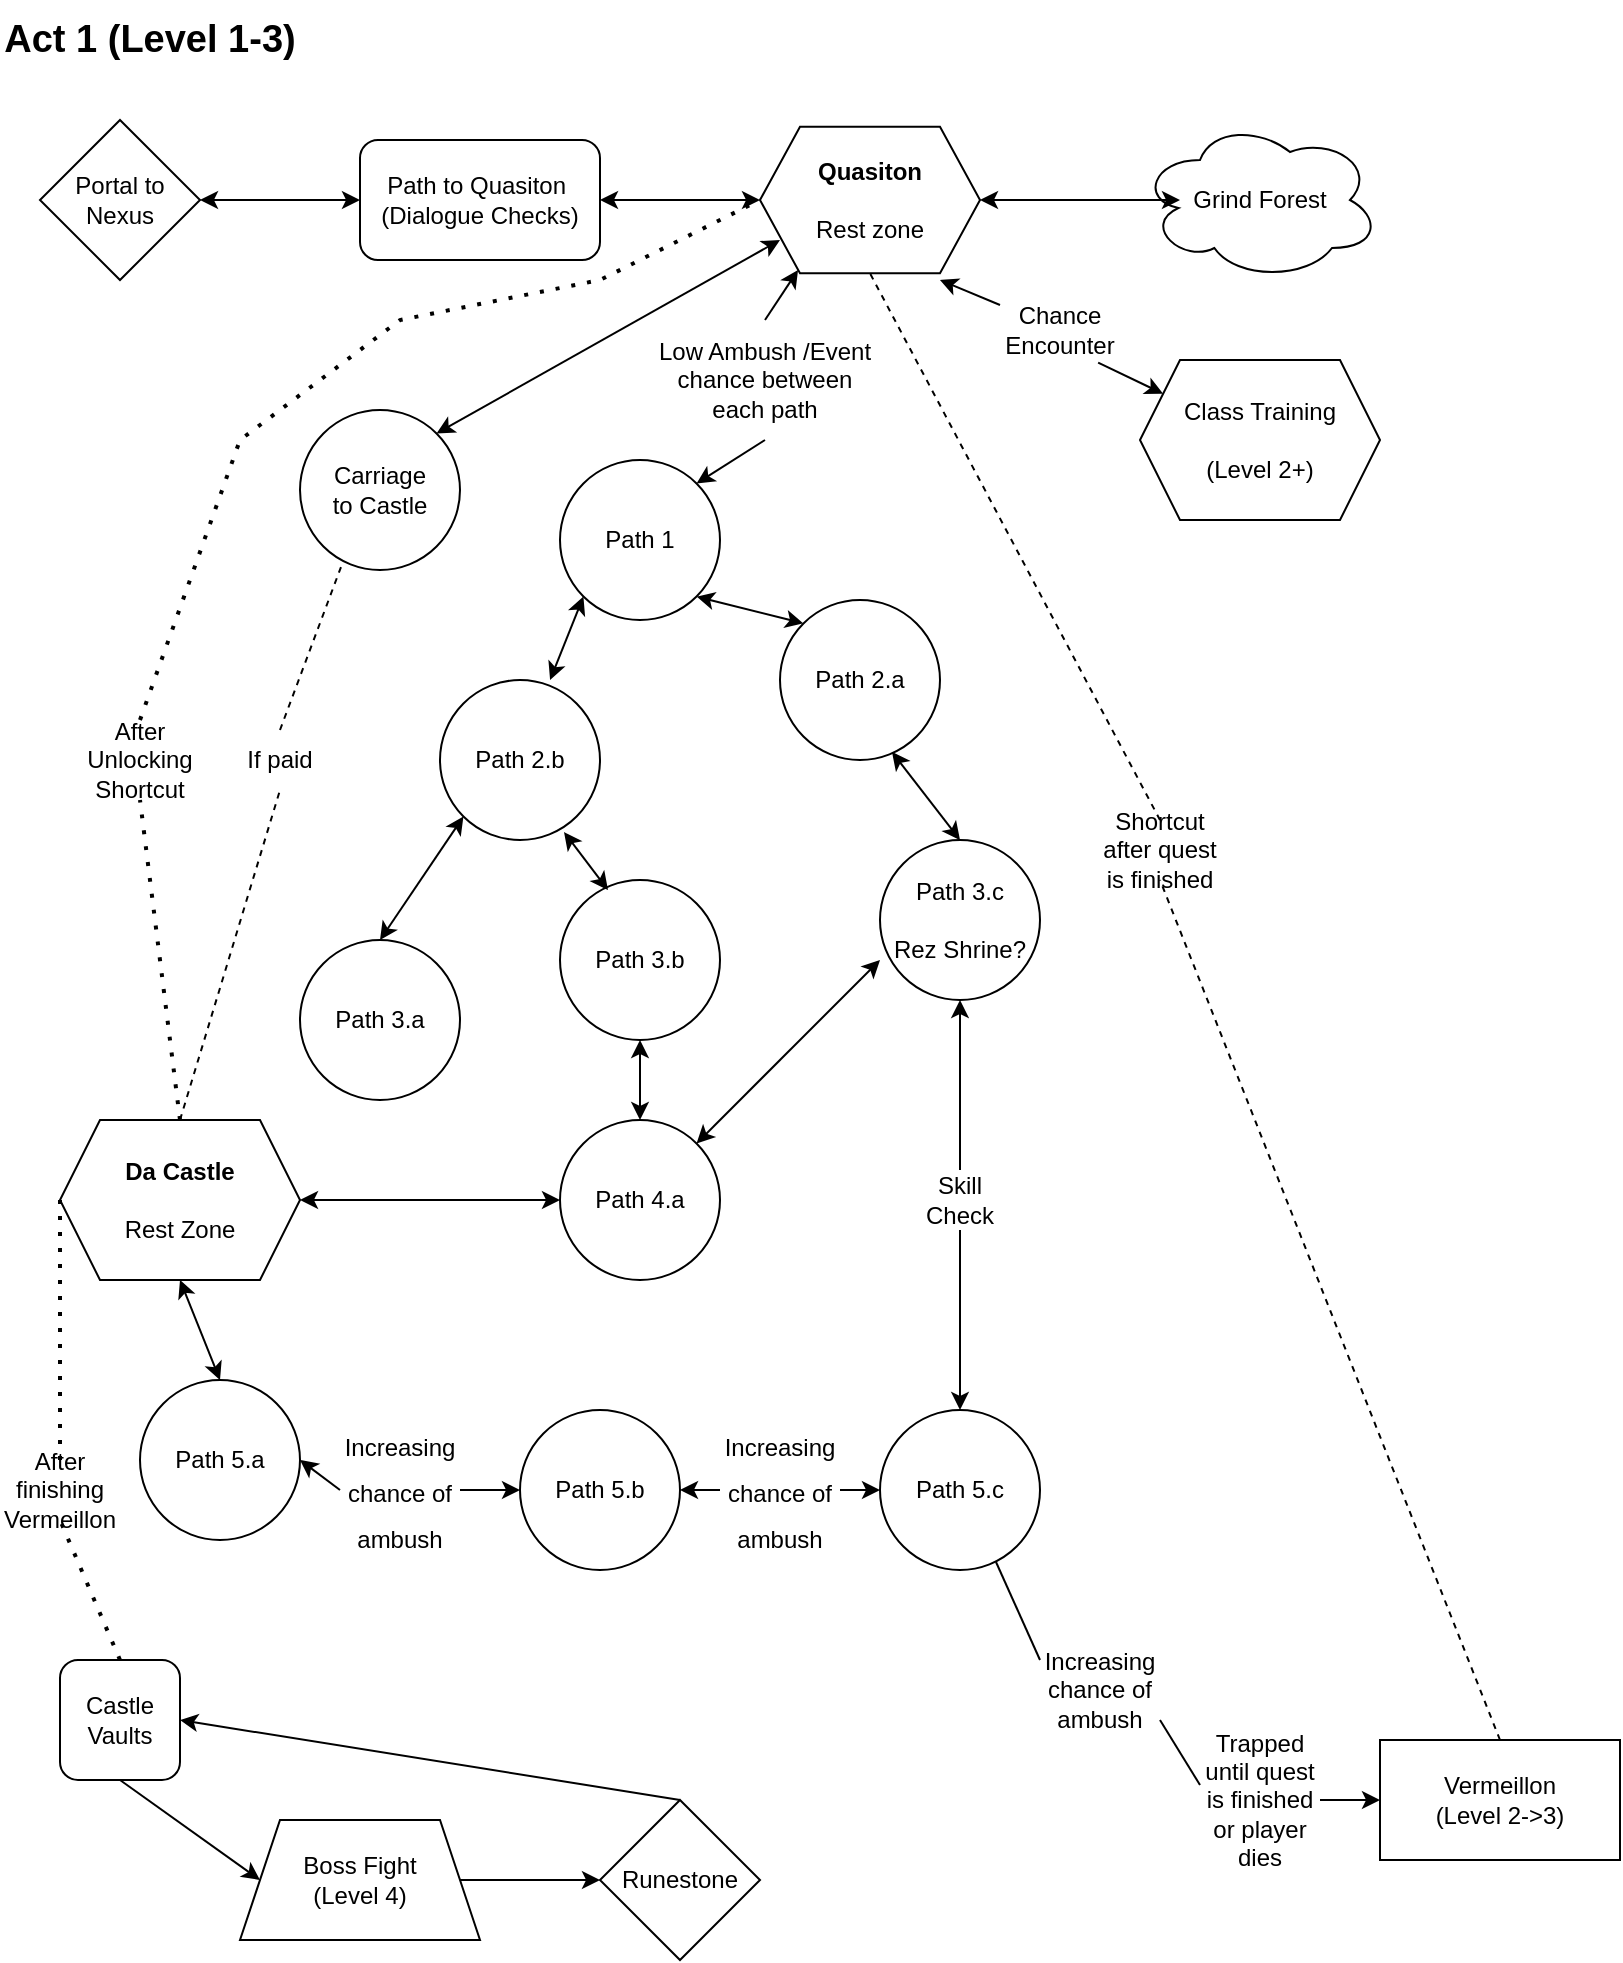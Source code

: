 <mxfile version="20.5.3" type="device" pages="5"><diagram id="CAfPNfvJpKKgjNNWgRK1" name="Act 1"><mxGraphModel dx="3081" dy="804" grid="1" gridSize="10" guides="1" tooltips="1" connect="1" arrows="1" fold="1" page="1" pageScale="1" pageWidth="850" pageHeight="1100" math="0" shadow="0"><root><mxCell id="0"/><mxCell id="1" parent="0"/><mxCell id="c_LZcreQ2dgx8ExvRIxe-1" value="Portal to Nexus" style="rhombus;whiteSpace=wrap;html=1;" vertex="1" parent="1"><mxGeometry x="-1660" y="80" width="80" height="80" as="geometry"/></mxCell><mxCell id="c_LZcreQ2dgx8ExvRIxe-2" value="" style="endArrow=classic;startArrow=classic;html=1;rounded=0;exitX=1;exitY=0.5;exitDx=0;exitDy=0;entryX=0;entryY=0.5;entryDx=0;entryDy=0;" edge="1" parent="1" source="c_LZcreQ2dgx8ExvRIxe-1" target="c_LZcreQ2dgx8ExvRIxe-5"><mxGeometry width="50" height="50" relative="1" as="geometry"><mxPoint x="-1580" y="120" as="sourcePoint"/><mxPoint x="-1210" y="350" as="targetPoint"/></mxGeometry></mxCell><mxCell id="c_LZcreQ2dgx8ExvRIxe-5" value="Path to Quasiton&amp;nbsp;&lt;br&gt;(Dialogue Checks)" style="rounded=1;whiteSpace=wrap;html=1;" vertex="1" parent="1"><mxGeometry x="-1500" y="90" width="120" height="60" as="geometry"/></mxCell><mxCell id="c_LZcreQ2dgx8ExvRIxe-6" value="&lt;b&gt;Quasiton&lt;/b&gt;&lt;br&gt;&lt;br&gt;Rest zone" style="shape=hexagon;perimeter=hexagonPerimeter2;whiteSpace=wrap;html=1;fixedSize=1;" vertex="1" parent="1"><mxGeometry x="-1300" y="83.34" width="110" height="73.33" as="geometry"/></mxCell><mxCell id="c_LZcreQ2dgx8ExvRIxe-7" value="" style="endArrow=classic;startArrow=classic;html=1;rounded=0;exitX=1;exitY=0.5;exitDx=0;exitDy=0;entryX=0;entryY=0.5;entryDx=0;entryDy=0;" edge="1" parent="1" source="c_LZcreQ2dgx8ExvRIxe-5" target="c_LZcreQ2dgx8ExvRIxe-6"><mxGeometry width="50" height="50" relative="1" as="geometry"><mxPoint x="-1360" y="150" as="sourcePoint"/><mxPoint x="-1310" y="100" as="targetPoint"/></mxGeometry></mxCell><mxCell id="c_LZcreQ2dgx8ExvRIxe-8" value="Grind Forest" style="ellipse;shape=cloud;whiteSpace=wrap;html=1;" vertex="1" parent="1"><mxGeometry x="-1110" y="80" width="120" height="80" as="geometry"/></mxCell><mxCell id="c_LZcreQ2dgx8ExvRIxe-9" value="" style="endArrow=classic;startArrow=classic;html=1;rounded=0;exitX=1;exitY=0.5;exitDx=0;exitDy=0;" edge="1" parent="1" source="c_LZcreQ2dgx8ExvRIxe-6"><mxGeometry width="50" height="50" relative="1" as="geometry"><mxPoint x="-1180" y="150" as="sourcePoint"/><mxPoint x="-1090" y="120" as="targetPoint"/></mxGeometry></mxCell><mxCell id="c_LZcreQ2dgx8ExvRIxe-10" value="&lt;b&gt;Da Castle&lt;/b&gt;&lt;br&gt;&lt;br&gt;Rest Zone" style="shape=hexagon;perimeter=hexagonPerimeter2;whiteSpace=wrap;html=1;fixedSize=1;" vertex="1" parent="1"><mxGeometry x="-1650" y="580" width="120" height="80" as="geometry"/></mxCell><mxCell id="c_LZcreQ2dgx8ExvRIxe-11" value="" style="endArrow=none;dashed=1;html=1;dashPattern=1 3;strokeWidth=2;rounded=0;exitX=0.5;exitY=0;exitDx=0;exitDy=0;entryX=0;entryY=0.5;entryDx=0;entryDy=0;startArrow=none;" edge="1" parent="1" source="c_LZcreQ2dgx8ExvRIxe-12" target="c_LZcreQ2dgx8ExvRIxe-6"><mxGeometry width="50" height="50" relative="1" as="geometry"><mxPoint x="-1600" y="500" as="sourcePoint"/><mxPoint x="-1550" y="450" as="targetPoint"/><Array as="points"><mxPoint x="-1560" y="240"/><mxPoint x="-1480" y="180"/><mxPoint x="-1380" y="160"/></Array></mxGeometry></mxCell><mxCell id="c_LZcreQ2dgx8ExvRIxe-12" value="After Unlocking Shortcut" style="text;html=1;strokeColor=none;fillColor=none;align=center;verticalAlign=middle;whiteSpace=wrap;rounded=0;" vertex="1" parent="1"><mxGeometry x="-1650" y="380" width="80" height="40" as="geometry"/></mxCell><mxCell id="c_LZcreQ2dgx8ExvRIxe-14" value="" style="endArrow=none;dashed=1;html=1;dashPattern=1 3;strokeWidth=2;rounded=0;exitX=0.5;exitY=0;exitDx=0;exitDy=0;entryX=0.5;entryY=1;entryDx=0;entryDy=0;" edge="1" parent="1" source="c_LZcreQ2dgx8ExvRIxe-10" target="c_LZcreQ2dgx8ExvRIxe-12"><mxGeometry width="50" height="50" relative="1" as="geometry"><mxPoint x="-1590" y="580" as="sourcePoint"/><mxPoint x="-1540" y="530" as="targetPoint"/></mxGeometry></mxCell><mxCell id="c_LZcreQ2dgx8ExvRIxe-15" value="Path 1" style="ellipse;whiteSpace=wrap;html=1;aspect=fixed;" vertex="1" parent="1"><mxGeometry x="-1400" y="250" width="80" height="80" as="geometry"/></mxCell><mxCell id="c_LZcreQ2dgx8ExvRIxe-16" value="Path 2.b" style="ellipse;whiteSpace=wrap;html=1;aspect=fixed;" vertex="1" parent="1"><mxGeometry x="-1460" y="360" width="80" height="80" as="geometry"/></mxCell><mxCell id="c_LZcreQ2dgx8ExvRIxe-17" value="Path 2.a" style="ellipse;whiteSpace=wrap;html=1;aspect=fixed;" vertex="1" parent="1"><mxGeometry x="-1290" y="320" width="80" height="80" as="geometry"/></mxCell><mxCell id="c_LZcreQ2dgx8ExvRIxe-18" value="Path 3.c&lt;br&gt;&lt;br&gt;Rez Shrine?" style="ellipse;whiteSpace=wrap;html=1;aspect=fixed;" vertex="1" parent="1"><mxGeometry x="-1240" y="440" width="80" height="80" as="geometry"/></mxCell><mxCell id="c_LZcreQ2dgx8ExvRIxe-19" value="Path 3.b" style="ellipse;whiteSpace=wrap;html=1;aspect=fixed;" vertex="1" parent="1"><mxGeometry x="-1400" y="460" width="80" height="80" as="geometry"/></mxCell><mxCell id="c_LZcreQ2dgx8ExvRIxe-20" value="Path 4.a" style="ellipse;whiteSpace=wrap;html=1;aspect=fixed;" vertex="1" parent="1"><mxGeometry x="-1400" y="580" width="80" height="80" as="geometry"/></mxCell><mxCell id="c_LZcreQ2dgx8ExvRIxe-21" value="Path 5.c" style="ellipse;whiteSpace=wrap;html=1;aspect=fixed;" vertex="1" parent="1"><mxGeometry x="-1240" y="725" width="80" height="80" as="geometry"/></mxCell><mxCell id="c_LZcreQ2dgx8ExvRIxe-23" value="Vermeillon&lt;br&gt;(Level 2-&amp;gt;3)" style="whiteSpace=wrap;html=1;" vertex="1" parent="1"><mxGeometry x="-990" y="890" width="120" height="60" as="geometry"/></mxCell><mxCell id="c_LZcreQ2dgx8ExvRIxe-24" value="Class Training&lt;br&gt;&lt;br&gt;(Level 2+)" style="shape=hexagon;perimeter=hexagonPerimeter2;whiteSpace=wrap;html=1;fixedSize=1;" vertex="1" parent="1"><mxGeometry x="-1110" y="200" width="120" height="80" as="geometry"/></mxCell><mxCell id="c_LZcreQ2dgx8ExvRIxe-25" value="" style="endArrow=classic;startArrow=none;html=1;rounded=0;exitX=0.818;exitY=1.045;exitDx=0;exitDy=0;exitPerimeter=0;" edge="1" parent="1" source="c_LZcreQ2dgx8ExvRIxe-26" target="c_LZcreQ2dgx8ExvRIxe-24"><mxGeometry width="50" height="50" relative="1" as="geometry"><mxPoint x="-1210" y="300" as="sourcePoint"/><mxPoint x="-1160" y="250" as="targetPoint"/></mxGeometry></mxCell><mxCell id="c_LZcreQ2dgx8ExvRIxe-26" value="Chance Encounter" style="text;html=1;strokeColor=none;fillColor=none;align=center;verticalAlign=middle;whiteSpace=wrap;rounded=0;" vertex="1" parent="1"><mxGeometry x="-1180" y="170" width="60" height="30" as="geometry"/></mxCell><mxCell id="c_LZcreQ2dgx8ExvRIxe-27" value="" style="endArrow=none;startArrow=classic;html=1;rounded=0;exitX=0.818;exitY=1.045;exitDx=0;exitDy=0;exitPerimeter=0;" edge="1" parent="1" source="c_LZcreQ2dgx8ExvRIxe-6" target="c_LZcreQ2dgx8ExvRIxe-26"><mxGeometry width="50" height="50" relative="1" as="geometry"><mxPoint x="-1210.02" y="199.97" as="sourcePoint"/><mxPoint x="-1089.997" y="320" as="targetPoint"/></mxGeometry></mxCell><mxCell id="c_LZcreQ2dgx8ExvRIxe-30" value="" style="endArrow=classic;startArrow=none;html=1;rounded=0;entryX=0.173;entryY=0.977;entryDx=0;entryDy=0;entryPerimeter=0;exitX=0.5;exitY=0;exitDx=0;exitDy=0;" edge="1" parent="1" source="c_LZcreQ2dgx8ExvRIxe-80" target="c_LZcreQ2dgx8ExvRIxe-6"><mxGeometry width="50" height="50" relative="1" as="geometry"><mxPoint x="-1260" y="310" as="sourcePoint"/><mxPoint x="-1210" y="260" as="targetPoint"/></mxGeometry></mxCell><mxCell id="c_LZcreQ2dgx8ExvRIxe-31" value="" style="endArrow=classic;startArrow=classic;html=1;rounded=0;exitX=0;exitY=0;exitDx=0;exitDy=0;entryX=1;entryY=1;entryDx=0;entryDy=0;" edge="1" parent="1" source="c_LZcreQ2dgx8ExvRIxe-17" target="c_LZcreQ2dgx8ExvRIxe-15"><mxGeometry width="50" height="50" relative="1" as="geometry"><mxPoint x="-1250" y="330" as="sourcePoint"/><mxPoint x="-1200" y="280" as="targetPoint"/></mxGeometry></mxCell><mxCell id="c_LZcreQ2dgx8ExvRIxe-32" value="" style="endArrow=classic;startArrow=classic;html=1;rounded=0;entryX=0.688;entryY=0;entryDx=0;entryDy=0;entryPerimeter=0;exitX=0;exitY=1;exitDx=0;exitDy=0;" edge="1" parent="1" source="c_LZcreQ2dgx8ExvRIxe-15" target="c_LZcreQ2dgx8ExvRIxe-16"><mxGeometry width="50" height="50" relative="1" as="geometry"><mxPoint x="-1230" y="400" as="sourcePoint"/><mxPoint x="-1180" y="350" as="targetPoint"/></mxGeometry></mxCell><mxCell id="c_LZcreQ2dgx8ExvRIxe-33" value="" style="endArrow=classic;startArrow=classic;html=1;rounded=0;entryX=0.3;entryY=0.063;entryDx=0;entryDy=0;entryPerimeter=0;exitX=0.775;exitY=0.95;exitDx=0;exitDy=0;exitPerimeter=0;" edge="1" parent="1" source="c_LZcreQ2dgx8ExvRIxe-16" target="c_LZcreQ2dgx8ExvRIxe-19"><mxGeometry width="50" height="50" relative="1" as="geometry"><mxPoint x="-1514" y="500" as="sourcePoint"/><mxPoint x="-1464" y="450" as="targetPoint"/></mxGeometry></mxCell><mxCell id="c_LZcreQ2dgx8ExvRIxe-34" value="" style="endArrow=classic;startArrow=classic;html=1;rounded=0;entryX=0.7;entryY=0.95;entryDx=0;entryDy=0;exitX=0.5;exitY=0;exitDx=0;exitDy=0;entryPerimeter=0;" edge="1" parent="1" source="c_LZcreQ2dgx8ExvRIxe-18" target="c_LZcreQ2dgx8ExvRIxe-17"><mxGeometry width="50" height="50" relative="1" as="geometry"><mxPoint x="-1314" y="550" as="sourcePoint"/><mxPoint x="-1264" y="500" as="targetPoint"/></mxGeometry></mxCell><mxCell id="c_LZcreQ2dgx8ExvRIxe-35" value="" style="endArrow=classic;startArrow=classic;html=1;rounded=0;entryX=0.5;entryY=1;entryDx=0;entryDy=0;exitX=0.5;exitY=0;exitDx=0;exitDy=0;" edge="1" parent="1" source="c_LZcreQ2dgx8ExvRIxe-20" target="c_LZcreQ2dgx8ExvRIxe-19"><mxGeometry width="50" height="50" relative="1" as="geometry"><mxPoint x="-1340" y="570" as="sourcePoint"/><mxPoint x="-1290" y="520" as="targetPoint"/></mxGeometry></mxCell><mxCell id="c_LZcreQ2dgx8ExvRIxe-36" value="" style="endArrow=classic;startArrow=classic;html=1;rounded=0;exitX=1;exitY=0.5;exitDx=0;exitDy=0;" edge="1" parent="1" source="c_LZcreQ2dgx8ExvRIxe-10" target="c_LZcreQ2dgx8ExvRIxe-20"><mxGeometry width="50" height="50" relative="1" as="geometry"><mxPoint x="-1460" y="800" as="sourcePoint"/><mxPoint x="-1410" y="750" as="targetPoint"/></mxGeometry></mxCell><mxCell id="c_LZcreQ2dgx8ExvRIxe-37" value="" style="endArrow=classic;startArrow=classic;html=1;rounded=0;exitX=1;exitY=0;exitDx=0;exitDy=0;entryX=0;entryY=0.75;entryDx=0;entryDy=0;entryPerimeter=0;" edge="1" parent="1" source="c_LZcreQ2dgx8ExvRIxe-20" target="c_LZcreQ2dgx8ExvRIxe-18"><mxGeometry width="50" height="50" relative="1" as="geometry"><mxPoint x="-1320" y="760" as="sourcePoint"/><mxPoint x="-1250" y="480" as="targetPoint"/></mxGeometry></mxCell><mxCell id="c_LZcreQ2dgx8ExvRIxe-38" value="Path 3.a" style="ellipse;whiteSpace=wrap;html=1;aspect=fixed;" vertex="1" parent="1"><mxGeometry x="-1530" y="490" width="80" height="80" as="geometry"/></mxCell><mxCell id="c_LZcreQ2dgx8ExvRIxe-39" value="" style="endArrow=classic;startArrow=classic;html=1;rounded=0;entryX=0;entryY=1;entryDx=0;entryDy=0;exitX=0.5;exitY=0;exitDx=0;exitDy=0;" edge="1" parent="1" source="c_LZcreQ2dgx8ExvRIxe-38" target="c_LZcreQ2dgx8ExvRIxe-16"><mxGeometry width="50" height="50" relative="1" as="geometry"><mxPoint x="-1490" y="451.04" as="sourcePoint"/><mxPoint x="-1154" y="460" as="targetPoint"/></mxGeometry></mxCell><mxCell id="c_LZcreQ2dgx8ExvRIxe-40" value="" style="endArrow=classic;startArrow=none;html=1;rounded=0;entryX=0.5;entryY=1;entryDx=0;entryDy=0;exitX=0.5;exitY=0;exitDx=0;exitDy=0;" edge="1" parent="1" source="c_LZcreQ2dgx8ExvRIxe-77" target="c_LZcreQ2dgx8ExvRIxe-18"><mxGeometry width="50" height="50" relative="1" as="geometry"><mxPoint x="-1160" y="590" as="sourcePoint"/><mxPoint x="-1110" y="540" as="targetPoint"/></mxGeometry></mxCell><mxCell id="c_LZcreQ2dgx8ExvRIxe-41" value="Carriage &lt;br&gt;to Castle" style="ellipse;whiteSpace=wrap;html=1;aspect=fixed;" vertex="1" parent="1"><mxGeometry x="-1530" y="225" width="80" height="80" as="geometry"/></mxCell><mxCell id="c_LZcreQ2dgx8ExvRIxe-42" value="" style="endArrow=none;dashed=1;html=1;rounded=0;entryX=0.263;entryY=0.963;entryDx=0;entryDy=0;entryPerimeter=0;exitX=0.5;exitY=0;exitDx=0;exitDy=0;startArrow=none;" edge="1" parent="1" source="c_LZcreQ2dgx8ExvRIxe-43" target="c_LZcreQ2dgx8ExvRIxe-41"><mxGeometry width="50" height="50" relative="1" as="geometry"><mxPoint x="-1550" y="380" as="sourcePoint"/><mxPoint x="-1500" y="330" as="targetPoint"/></mxGeometry></mxCell><mxCell id="c_LZcreQ2dgx8ExvRIxe-43" value="If paid" style="text;html=1;strokeColor=none;fillColor=none;align=center;verticalAlign=middle;whiteSpace=wrap;rounded=0;" vertex="1" parent="1"><mxGeometry x="-1570" y="385" width="60" height="30" as="geometry"/></mxCell><mxCell id="c_LZcreQ2dgx8ExvRIxe-44" value="" style="endArrow=none;dashed=1;html=1;rounded=0;entryX=0.5;entryY=1;entryDx=0;entryDy=0;exitX=0.5;exitY=0;exitDx=0;exitDy=0;" edge="1" parent="1" source="c_LZcreQ2dgx8ExvRIxe-10" target="c_LZcreQ2dgx8ExvRIxe-43"><mxGeometry width="50" height="50" relative="1" as="geometry"><mxPoint x="-1570" y="600" as="sourcePoint"/><mxPoint x="-1508.96" y="302.04" as="targetPoint"/></mxGeometry></mxCell><mxCell id="c_LZcreQ2dgx8ExvRIxe-46" value="" style="endArrow=classic;startArrow=classic;html=1;rounded=0;exitX=1;exitY=0;exitDx=0;exitDy=0;" edge="1" parent="1" source="c_LZcreQ2dgx8ExvRIxe-41"><mxGeometry width="50" height="50" relative="1" as="geometry"><mxPoint x="-1420" y="230" as="sourcePoint"/><mxPoint x="-1290" y="140" as="targetPoint"/></mxGeometry></mxCell><mxCell id="c_LZcreQ2dgx8ExvRIxe-49" value="Path 5.a" style="ellipse;whiteSpace=wrap;html=1;aspect=fixed;" vertex="1" parent="1"><mxGeometry x="-1610" y="710" width="80" height="80" as="geometry"/></mxCell><mxCell id="c_LZcreQ2dgx8ExvRIxe-50" value="Path 5.b" style="ellipse;whiteSpace=wrap;html=1;aspect=fixed;" vertex="1" parent="1"><mxGeometry x="-1420" y="725" width="80" height="80" as="geometry"/></mxCell><mxCell id="c_LZcreQ2dgx8ExvRIxe-51" value="" style="endArrow=classic;html=1;rounded=0;exitX=1;exitY=0.5;exitDx=0;exitDy=0;entryX=0;entryY=0.5;entryDx=0;entryDy=0;startArrow=none;" edge="1" parent="1" source="c_LZcreQ2dgx8ExvRIxe-52" target="c_LZcreQ2dgx8ExvRIxe-23"><mxGeometry width="50" height="50" relative="1" as="geometry"><mxPoint x="-1190" y="770" as="sourcePoint"/><mxPoint x="-1140" y="720" as="targetPoint"/></mxGeometry></mxCell><mxCell id="c_LZcreQ2dgx8ExvRIxe-52" value="Trapped until quest is finished or player dies" style="text;html=1;strokeColor=none;fillColor=none;align=center;verticalAlign=middle;whiteSpace=wrap;rounded=0;" vertex="1" parent="1"><mxGeometry x="-1080" y="905" width="60" height="30" as="geometry"/></mxCell><mxCell id="c_LZcreQ2dgx8ExvRIxe-53" value="" style="endArrow=none;html=1;rounded=0;exitX=1;exitY=1;exitDx=0;exitDy=0;entryX=0;entryY=0.25;entryDx=0;entryDy=0;startArrow=none;" edge="1" parent="1" source="c_LZcreQ2dgx8ExvRIxe-61" target="c_LZcreQ2dgx8ExvRIxe-52"><mxGeometry width="50" height="50" relative="1" as="geometry"><mxPoint x="-1220" y="750" as="sourcePoint"/><mxPoint x="-1020" y="750" as="targetPoint"/></mxGeometry></mxCell><mxCell id="c_LZcreQ2dgx8ExvRIxe-55" value="" style="endArrow=none;dashed=1;html=1;rounded=0;entryX=0.5;entryY=1;entryDx=0;entryDy=0;exitX=0.5;exitY=0;exitDx=0;exitDy=0;startArrow=none;" edge="1" parent="1" source="c_LZcreQ2dgx8ExvRIxe-56" target="c_LZcreQ2dgx8ExvRIxe-6"><mxGeometry width="50" height="50" relative="1" as="geometry"><mxPoint x="-990" y="670" as="sourcePoint"/><mxPoint x="-940" y="620" as="targetPoint"/></mxGeometry></mxCell><mxCell id="c_LZcreQ2dgx8ExvRIxe-56" value="Shortcut after quest is finished" style="text;html=1;strokeColor=none;fillColor=none;align=center;verticalAlign=middle;whiteSpace=wrap;rounded=0;" vertex="1" parent="1"><mxGeometry x="-1130" y="430" width="60" height="30" as="geometry"/></mxCell><mxCell id="c_LZcreQ2dgx8ExvRIxe-57" value="" style="endArrow=none;dashed=1;html=1;rounded=0;entryX=0.5;entryY=1;entryDx=0;entryDy=0;exitX=0.5;exitY=0;exitDx=0;exitDy=0;" edge="1" parent="1" source="c_LZcreQ2dgx8ExvRIxe-23" target="c_LZcreQ2dgx8ExvRIxe-56"><mxGeometry width="50" height="50" relative="1" as="geometry"><mxPoint x="-960" y="720" as="sourcePoint"/><mxPoint x="-1245" y="156.67" as="targetPoint"/></mxGeometry></mxCell><mxCell id="c_LZcreQ2dgx8ExvRIxe-58" value="" style="endArrow=classic;startArrow=none;html=1;rounded=0;exitX=1;exitY=0.5;exitDx=0;exitDy=0;entryX=0;entryY=0.5;entryDx=0;entryDy=0;" edge="1" parent="1" source="c_LZcreQ2dgx8ExvRIxe-72" target="c_LZcreQ2dgx8ExvRIxe-50"><mxGeometry width="50" height="50" relative="1" as="geometry"><mxPoint x="-1510" y="810" as="sourcePoint"/><mxPoint x="-1460" y="760" as="targetPoint"/></mxGeometry></mxCell><mxCell id="c_LZcreQ2dgx8ExvRIxe-59" value="" style="endArrow=classic;startArrow=classic;html=1;rounded=0;entryX=0.5;entryY=1;entryDx=0;entryDy=0;exitX=0.5;exitY=0;exitDx=0;exitDy=0;" edge="1" parent="1" source="c_LZcreQ2dgx8ExvRIxe-49" target="c_LZcreQ2dgx8ExvRIxe-10"><mxGeometry width="50" height="50" relative="1" as="geometry"><mxPoint x="-1610" y="930" as="sourcePoint"/><mxPoint x="-1560" y="880" as="targetPoint"/></mxGeometry></mxCell><mxCell id="c_LZcreQ2dgx8ExvRIxe-60" value="" style="endArrow=classic;startArrow=none;html=1;rounded=0;exitX=1;exitY=0.5;exitDx=0;exitDy=0;entryX=0;entryY=0.5;entryDx=0;entryDy=0;" edge="1" parent="1" source="c_LZcreQ2dgx8ExvRIxe-75" target="c_LZcreQ2dgx8ExvRIxe-21"><mxGeometry width="50" height="50" relative="1" as="geometry"><mxPoint x="-1360" y="900" as="sourcePoint"/><mxPoint x="-1310" y="850" as="targetPoint"/></mxGeometry></mxCell><mxCell id="c_LZcreQ2dgx8ExvRIxe-61" value="Increasing chance of ambush" style="text;html=1;strokeColor=none;fillColor=none;align=center;verticalAlign=middle;whiteSpace=wrap;rounded=0;" vertex="1" parent="1"><mxGeometry x="-1160" y="850" width="60" height="30" as="geometry"/></mxCell><mxCell id="c_LZcreQ2dgx8ExvRIxe-62" value="" style="endArrow=none;html=1;rounded=0;exitX=0.725;exitY=0.95;exitDx=0;exitDy=0;entryX=0;entryY=0;entryDx=0;entryDy=0;exitPerimeter=0;" edge="1" parent="1" source="c_LZcreQ2dgx8ExvRIxe-21" target="c_LZcreQ2dgx8ExvRIxe-61"><mxGeometry width="50" height="50" relative="1" as="geometry"><mxPoint x="-1220" y="750" as="sourcePoint"/><mxPoint x="-1110" y="750" as="targetPoint"/></mxGeometry></mxCell><mxCell id="c_LZcreQ2dgx8ExvRIxe-63" value="Runestone" style="rhombus;whiteSpace=wrap;html=1;" vertex="1" parent="1"><mxGeometry x="-1380" y="920" width="80" height="80" as="geometry"/></mxCell><mxCell id="c_LZcreQ2dgx8ExvRIxe-64" value="Boss Fight&lt;br&gt;(Level 4)" style="shape=trapezoid;perimeter=trapezoidPerimeter;whiteSpace=wrap;html=1;fixedSize=1;" vertex="1" parent="1"><mxGeometry x="-1560" y="930" width="120" height="60" as="geometry"/></mxCell><mxCell id="c_LZcreQ2dgx8ExvRIxe-65" value="Castle Vaults" style="rounded=1;whiteSpace=wrap;html=1;" vertex="1" parent="1"><mxGeometry x="-1650" y="850" width="60" height="60" as="geometry"/></mxCell><mxCell id="c_LZcreQ2dgx8ExvRIxe-66" value="" style="endArrow=none;dashed=1;html=1;dashPattern=1 3;strokeWidth=2;rounded=0;entryX=0;entryY=0.5;entryDx=0;entryDy=0;exitX=0.5;exitY=0;exitDx=0;exitDy=0;startArrow=none;" edge="1" parent="1" source="c_LZcreQ2dgx8ExvRIxe-67" target="c_LZcreQ2dgx8ExvRIxe-10"><mxGeometry width="50" height="50" relative="1" as="geometry"><mxPoint x="-1540" y="890" as="sourcePoint"/><mxPoint x="-1490" y="840" as="targetPoint"/></mxGeometry></mxCell><mxCell id="c_LZcreQ2dgx8ExvRIxe-67" value="After finishing Vermeillon" style="text;html=1;strokeColor=none;fillColor=none;align=center;verticalAlign=middle;whiteSpace=wrap;rounded=0;" vertex="1" parent="1"><mxGeometry x="-1680" y="750" width="60" height="30" as="geometry"/></mxCell><mxCell id="c_LZcreQ2dgx8ExvRIxe-68" value="" style="endArrow=none;dashed=1;html=1;dashPattern=1 3;strokeWidth=2;rounded=0;entryX=0.5;entryY=1;entryDx=0;entryDy=0;exitX=0.5;exitY=0;exitDx=0;exitDy=0;" edge="1" parent="1" source="c_LZcreQ2dgx8ExvRIxe-65" target="c_LZcreQ2dgx8ExvRIxe-67"><mxGeometry width="50" height="50" relative="1" as="geometry"><mxPoint x="-1620" y="850" as="sourcePoint"/><mxPoint x="-1630" y="640" as="targetPoint"/></mxGeometry></mxCell><mxCell id="c_LZcreQ2dgx8ExvRIxe-69" value="" style="endArrow=classic;html=1;rounded=0;exitX=0.5;exitY=1;exitDx=0;exitDy=0;entryX=0;entryY=0.5;entryDx=0;entryDy=0;" edge="1" parent="1" source="c_LZcreQ2dgx8ExvRIxe-65" target="c_LZcreQ2dgx8ExvRIxe-64"><mxGeometry width="50" height="50" relative="1" as="geometry"><mxPoint x="-1650" y="1040" as="sourcePoint"/><mxPoint x="-1600" y="990" as="targetPoint"/></mxGeometry></mxCell><mxCell id="c_LZcreQ2dgx8ExvRIxe-70" value="" style="endArrow=classic;html=1;rounded=0;exitX=1;exitY=0.5;exitDx=0;exitDy=0;entryX=0;entryY=0.5;entryDx=0;entryDy=0;" edge="1" parent="1" source="c_LZcreQ2dgx8ExvRIxe-64" target="c_LZcreQ2dgx8ExvRIxe-63"><mxGeometry width="50" height="50" relative="1" as="geometry"><mxPoint x="-1410" y="890" as="sourcePoint"/><mxPoint x="-1360" y="840" as="targetPoint"/></mxGeometry></mxCell><mxCell id="c_LZcreQ2dgx8ExvRIxe-71" value="&lt;font style=&quot;font-size: 19px;&quot;&gt;&lt;b&gt;Act 1 (Level 1-3)&lt;/b&gt;&lt;/font&gt;" style="text;html=1;strokeColor=none;fillColor=none;align=center;verticalAlign=middle;whiteSpace=wrap;rounded=0;" vertex="1" parent="1"><mxGeometry x="-1680" y="20" width="150" height="39.99" as="geometry"/></mxCell><mxCell id="c_LZcreQ2dgx8ExvRIxe-72" value="&lt;font style=&quot;font-size: 12px;&quot;&gt;Increasing chance of ambush&lt;/font&gt;" style="text;html=1;strokeColor=none;fillColor=none;align=center;verticalAlign=middle;whiteSpace=wrap;rounded=0;fontSize=19;" vertex="1" parent="1"><mxGeometry x="-1510" y="750" width="60" height="30" as="geometry"/></mxCell><mxCell id="c_LZcreQ2dgx8ExvRIxe-73" value="" style="endArrow=none;startArrow=classic;html=1;rounded=0;exitX=1;exitY=0.5;exitDx=0;exitDy=0;entryX=0;entryY=0.5;entryDx=0;entryDy=0;" edge="1" parent="1" source="c_LZcreQ2dgx8ExvRIxe-49" target="c_LZcreQ2dgx8ExvRIxe-72"><mxGeometry width="50" height="50" relative="1" as="geometry"><mxPoint x="-1530" y="750" as="sourcePoint"/><mxPoint x="-1450" y="750" as="targetPoint"/></mxGeometry></mxCell><mxCell id="c_LZcreQ2dgx8ExvRIxe-75" value="&lt;font style=&quot;font-size: 12px;&quot;&gt;Increasing chance of ambush&lt;/font&gt;" style="text;html=1;strokeColor=none;fillColor=none;align=center;verticalAlign=middle;whiteSpace=wrap;rounded=0;fontSize=19;" vertex="1" parent="1"><mxGeometry x="-1320" y="750" width="60" height="30" as="geometry"/></mxCell><mxCell id="c_LZcreQ2dgx8ExvRIxe-76" value="" style="endArrow=none;startArrow=classic;html=1;rounded=0;exitX=1;exitY=0.5;exitDx=0;exitDy=0;entryX=0;entryY=0.5;entryDx=0;entryDy=0;" edge="1" parent="1" source="c_LZcreQ2dgx8ExvRIxe-50" target="c_LZcreQ2dgx8ExvRIxe-75"><mxGeometry width="50" height="50" relative="1" as="geometry"><mxPoint x="-1340" y="765" as="sourcePoint"/><mxPoint x="-1260" y="765" as="targetPoint"/></mxGeometry></mxCell><mxCell id="c_LZcreQ2dgx8ExvRIxe-77" value="Skill Check" style="text;html=1;strokeColor=none;fillColor=none;align=center;verticalAlign=middle;whiteSpace=wrap;rounded=0;fontSize=12;" vertex="1" parent="1"><mxGeometry x="-1230" y="605" width="60" height="30" as="geometry"/></mxCell><mxCell id="c_LZcreQ2dgx8ExvRIxe-78" value="" style="endArrow=none;startArrow=classic;html=1;rounded=0;entryX=0.5;entryY=1;entryDx=0;entryDy=0;exitX=0.5;exitY=0;exitDx=0;exitDy=0;" edge="1" parent="1" source="c_LZcreQ2dgx8ExvRIxe-21" target="c_LZcreQ2dgx8ExvRIxe-77"><mxGeometry width="50" height="50" relative="1" as="geometry"><mxPoint x="-1200" y="725" as="sourcePoint"/><mxPoint x="-1200" y="520" as="targetPoint"/></mxGeometry></mxCell><mxCell id="c_LZcreQ2dgx8ExvRIxe-79" value="" style="endArrow=classic;html=1;rounded=0;fontSize=12;entryX=1;entryY=0.5;entryDx=0;entryDy=0;exitX=0.5;exitY=0;exitDx=0;exitDy=0;" edge="1" parent="1" source="c_LZcreQ2dgx8ExvRIxe-63" target="c_LZcreQ2dgx8ExvRIxe-65"><mxGeometry width="50" height="50" relative="1" as="geometry"><mxPoint x="-1490" y="900" as="sourcePoint"/><mxPoint x="-1440" y="850" as="targetPoint"/></mxGeometry></mxCell><mxCell id="c_LZcreQ2dgx8ExvRIxe-80" value="&lt;font style=&quot;font-size: 12px;&quot;&gt;Low Ambush /Event chance between each path&lt;/font&gt;" style="text;html=1;strokeColor=none;fillColor=none;align=center;verticalAlign=middle;whiteSpace=wrap;rounded=0;fontSize=12;" vertex="1" parent="1"><mxGeometry x="-1355" y="180" width="115" height="60" as="geometry"/></mxCell><mxCell id="c_LZcreQ2dgx8ExvRIxe-81" value="" style="endArrow=none;startArrow=classic;html=1;rounded=0;entryX=0.5;entryY=1;entryDx=0;entryDy=0;exitX=1;exitY=0;exitDx=0;exitDy=0;" edge="1" parent="1" source="c_LZcreQ2dgx8ExvRIxe-15" target="c_LZcreQ2dgx8ExvRIxe-80"><mxGeometry width="50" height="50" relative="1" as="geometry"><mxPoint x="-1311.716" y="251.716" as="sourcePoint"/><mxPoint x="-1280.97" y="154.983" as="targetPoint"/></mxGeometry></mxCell></root></mxGraphModel></diagram><diagram id="t41UV7JnTva7GfeyMqfh" name="Act 2.a"><mxGraphModel dx="1381" dy="804" grid="1" gridSize="10" guides="1" tooltips="1" connect="1" arrows="1" fold="1" page="1" pageScale="1" pageWidth="850" pageHeight="1100" math="0" shadow="0"><root><mxCell id="0"/><mxCell id="1" parent="0"/></root></mxGraphModel></diagram><diagram id="tBEECic4GFXc1VFJ6-Bg" name="Act 2.b"><mxGraphModel dx="1381" dy="804" grid="1" gridSize="10" guides="1" tooltips="1" connect="1" arrows="1" fold="1" page="1" pageScale="1" pageWidth="850" pageHeight="1100" math="0" shadow="0"><root><mxCell id="0"/><mxCell id="1" parent="0"/></root></mxGraphModel></diagram><diagram id="rEgIvyYpy-LaQ-WP3B6E" name="Act 2.c"><mxGraphModel dx="1381" dy="804" grid="1" gridSize="10" guides="1" tooltips="1" connect="1" arrows="1" fold="1" page="1" pageScale="1" pageWidth="850" pageHeight="1100" math="0" shadow="0"><root><mxCell id="0"/><mxCell id="1" parent="0"/></root></mxGraphModel></diagram><diagram id="lUQn-_AXsoVZSjtFOoI6" name="Act 3"><mxGraphModel dx="1381" dy="804" grid="1" gridSize="10" guides="1" tooltips="1" connect="1" arrows="1" fold="1" page="1" pageScale="1" pageWidth="850" pageHeight="1100" math="0" shadow="0"><root><mxCell id="0"/><mxCell id="1" parent="0"/></root></mxGraphModel></diagram></mxfile>